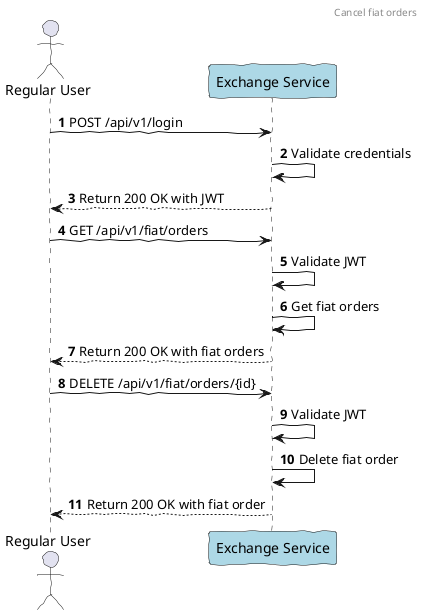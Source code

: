 @startuml
'https://plantuml.com/sequence-diagram

skinparam handwritten true
autonumber

header "Cancel fiat orders"

actor "Regular User" as Alice
participant "Exchange Service" as Service #lightblue

' Request JWT
Alice -> Service: POST /api/v1/login
Service -> Service: Validate credentials
Alice <-- Service: Return 200 OK with JWT

' Check my fiat place orders
Alice -> Service: GET /api/v1/fiat/orders
Service -> Service: Validate JWT
Service -> Service: Get fiat orders
Alice <-- Service: Return 200 OK with fiat orders

' Delete fiat order
Alice -> Service: DELETE /api/v1/fiat/orders/{id}
Service -> Service: Validate JWT
Service -> Service: Delete fiat order
Alice <-- Service: Return 200 OK with fiat order

@enduml
